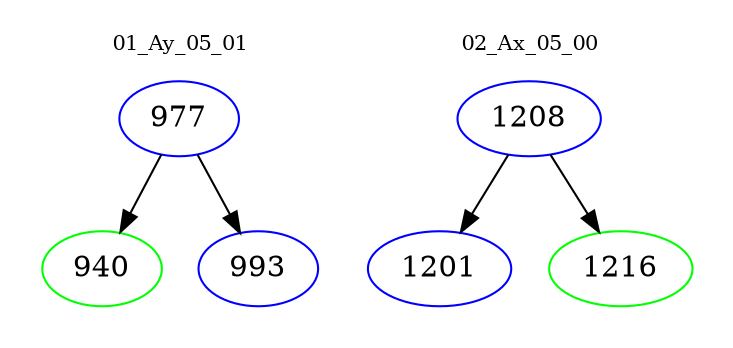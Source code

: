 digraph{
subgraph cluster_0 {
color = white
label = "01_Ay_05_01";
fontsize=10;
T0_977 [label="977", color="blue"]
T0_977 -> T0_940 [color="black"]
T0_940 [label="940", color="green"]
T0_977 -> T0_993 [color="black"]
T0_993 [label="993", color="blue"]
}
subgraph cluster_1 {
color = white
label = "02_Ax_05_00";
fontsize=10;
T1_1208 [label="1208", color="blue"]
T1_1208 -> T1_1201 [color="black"]
T1_1201 [label="1201", color="blue"]
T1_1208 -> T1_1216 [color="black"]
T1_1216 [label="1216", color="green"]
}
}
